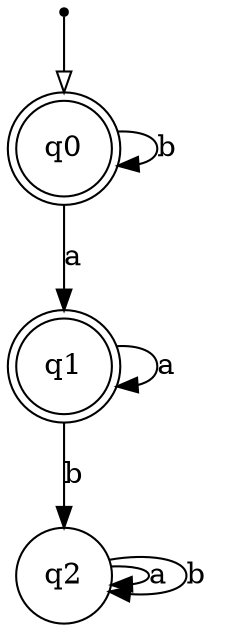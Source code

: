 digraph {
  node [shape=point]; __start;
  node [shape = doublecircle]; q0;
  node [shape = doublecircle]; q1;
  node [shape = circle]; q2;

  __start -> q0 [arrowhead = empty];
  q0 -> q1 [label = "a"];
  q0 -> q0 [label = "b"];
  q1 -> q1 [label = "a"];
  q1 -> q2 [label = "b"];
  q2 -> q2 [label = "a"];
  q2 -> q2 [label = "b"];
}